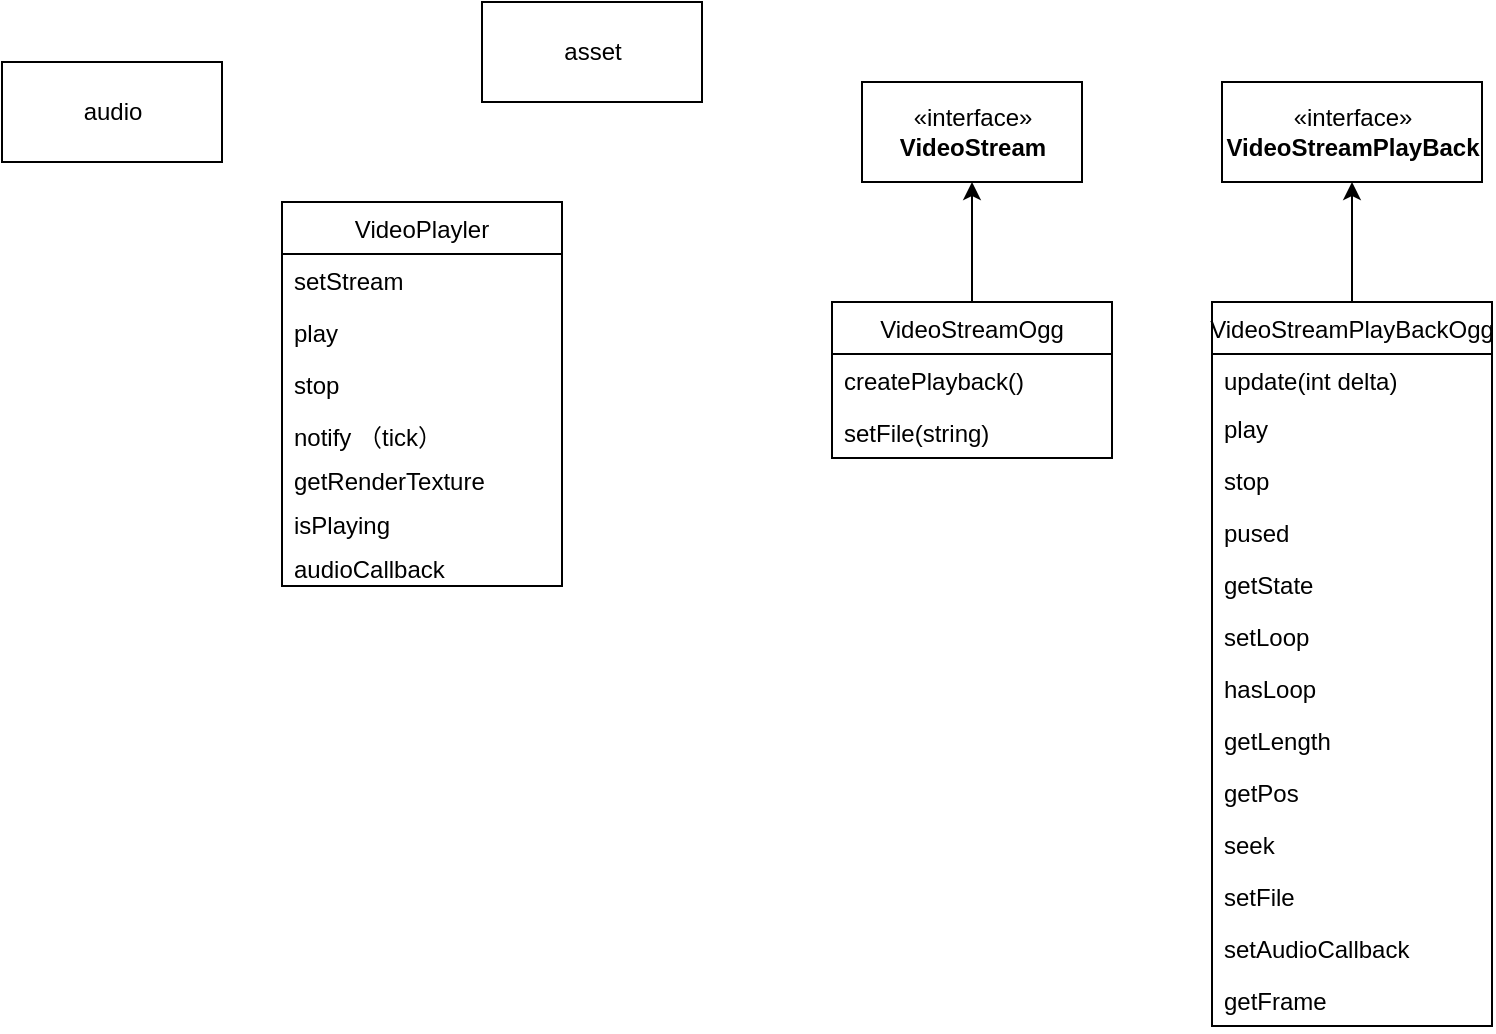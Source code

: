 <mxfile version="20.2.3" type="github">
  <diagram id="_skSHoR6990gK3MCaO5v" name="第 1 页">
    <mxGraphModel dx="1422" dy="794" grid="1" gridSize="10" guides="1" tooltips="1" connect="1" arrows="1" fold="1" page="1" pageScale="1" pageWidth="827" pageHeight="1169" math="0" shadow="0">
      <root>
        <mxCell id="0" />
        <mxCell id="1" parent="0" />
        <mxCell id="bMz3KDqjUEiCrj6q1wUm-2" value="VideoPlayler" style="swimlane;fontStyle=0;childLayout=stackLayout;horizontal=1;startSize=26;fillColor=none;horizontalStack=0;resizeParent=1;resizeParentMax=0;resizeLast=0;collapsible=1;marginBottom=0;" vertex="1" parent="1">
          <mxGeometry x="170" y="110" width="140" height="192" as="geometry" />
        </mxCell>
        <mxCell id="bMz3KDqjUEiCrj6q1wUm-3" value="setStream" style="text;strokeColor=none;fillColor=none;align=left;verticalAlign=top;spacingLeft=4;spacingRight=4;overflow=hidden;rotatable=0;points=[[0,0.5],[1,0.5]];portConstraint=eastwest;" vertex="1" parent="bMz3KDqjUEiCrj6q1wUm-2">
          <mxGeometry y="26" width="140" height="26" as="geometry" />
        </mxCell>
        <mxCell id="bMz3KDqjUEiCrj6q1wUm-4" value="play" style="text;strokeColor=none;fillColor=none;align=left;verticalAlign=top;spacingLeft=4;spacingRight=4;overflow=hidden;rotatable=0;points=[[0,0.5],[1,0.5]];portConstraint=eastwest;" vertex="1" parent="bMz3KDqjUEiCrj6q1wUm-2">
          <mxGeometry y="52" width="140" height="26" as="geometry" />
        </mxCell>
        <mxCell id="bMz3KDqjUEiCrj6q1wUm-6" value="stop" style="text;strokeColor=none;fillColor=none;align=left;verticalAlign=top;spacingLeft=4;spacingRight=4;overflow=hidden;rotatable=0;points=[[0,0.5],[1,0.5]];portConstraint=eastwest;" vertex="1" parent="bMz3KDqjUEiCrj6q1wUm-2">
          <mxGeometry y="78" width="140" height="26" as="geometry" />
        </mxCell>
        <mxCell id="bMz3KDqjUEiCrj6q1wUm-5" value="notify （tick）" style="text;strokeColor=none;fillColor=none;align=left;verticalAlign=top;spacingLeft=4;spacingRight=4;overflow=hidden;rotatable=0;points=[[0,0.5],[1,0.5]];portConstraint=eastwest;" vertex="1" parent="bMz3KDqjUEiCrj6q1wUm-2">
          <mxGeometry y="104" width="140" height="22" as="geometry" />
        </mxCell>
        <mxCell id="bMz3KDqjUEiCrj6q1wUm-7" value="getRenderTexture" style="text;strokeColor=none;fillColor=none;align=left;verticalAlign=top;spacingLeft=4;spacingRight=4;overflow=hidden;rotatable=0;points=[[0,0.5],[1,0.5]];portConstraint=eastwest;" vertex="1" parent="bMz3KDqjUEiCrj6q1wUm-2">
          <mxGeometry y="126" width="140" height="22" as="geometry" />
        </mxCell>
        <mxCell id="bMz3KDqjUEiCrj6q1wUm-8" value="isPlaying" style="text;strokeColor=none;fillColor=none;align=left;verticalAlign=top;spacingLeft=4;spacingRight=4;overflow=hidden;rotatable=0;points=[[0,0.5],[1,0.5]];portConstraint=eastwest;" vertex="1" parent="bMz3KDqjUEiCrj6q1wUm-2">
          <mxGeometry y="148" width="140" height="22" as="geometry" />
        </mxCell>
        <mxCell id="bMz3KDqjUEiCrj6q1wUm-28" value="audioCallback" style="text;strokeColor=none;fillColor=none;align=left;verticalAlign=top;spacingLeft=4;spacingRight=4;overflow=hidden;rotatable=0;points=[[0,0.5],[1,0.5]];portConstraint=eastwest;" vertex="1" parent="bMz3KDqjUEiCrj6q1wUm-2">
          <mxGeometry y="170" width="140" height="22" as="geometry" />
        </mxCell>
        <mxCell id="bMz3KDqjUEiCrj6q1wUm-9" value="«interface»&lt;br&gt;&lt;b&gt;VideoStream&lt;/b&gt;" style="html=1;" vertex="1" parent="1">
          <mxGeometry x="460" y="50" width="110" height="50" as="geometry" />
        </mxCell>
        <mxCell id="bMz3KDqjUEiCrj6q1wUm-10" value="«interface»&lt;br&gt;&lt;b&gt;VideoStreamPlayBack&lt;/b&gt;" style="html=1;" vertex="1" parent="1">
          <mxGeometry x="640" y="50" width="130" height="50" as="geometry" />
        </mxCell>
        <mxCell id="bMz3KDqjUEiCrj6q1wUm-16" style="edgeStyle=orthogonalEdgeStyle;rounded=0;orthogonalLoop=1;jettySize=auto;html=1;entryX=0.5;entryY=1;entryDx=0;entryDy=0;" edge="1" parent="1" source="bMz3KDqjUEiCrj6q1wUm-12" target="bMz3KDqjUEiCrj6q1wUm-9">
          <mxGeometry relative="1" as="geometry" />
        </mxCell>
        <mxCell id="bMz3KDqjUEiCrj6q1wUm-12" value="VideoStreamOgg" style="swimlane;fontStyle=0;childLayout=stackLayout;horizontal=1;startSize=26;fillColor=none;horizontalStack=0;resizeParent=1;resizeParentMax=0;resizeLast=0;collapsible=1;marginBottom=0;" vertex="1" parent="1">
          <mxGeometry x="445" y="160" width="140" height="78" as="geometry" />
        </mxCell>
        <mxCell id="bMz3KDqjUEiCrj6q1wUm-13" value="createPlayback()" style="text;strokeColor=none;fillColor=none;align=left;verticalAlign=top;spacingLeft=4;spacingRight=4;overflow=hidden;rotatable=0;points=[[0,0.5],[1,0.5]];portConstraint=eastwest;" vertex="1" parent="bMz3KDqjUEiCrj6q1wUm-12">
          <mxGeometry y="26" width="140" height="26" as="geometry" />
        </mxCell>
        <mxCell id="bMz3KDqjUEiCrj6q1wUm-14" value="setFile(string)" style="text;strokeColor=none;fillColor=none;align=left;verticalAlign=top;spacingLeft=4;spacingRight=4;overflow=hidden;rotatable=0;points=[[0,0.5],[1,0.5]];portConstraint=eastwest;" vertex="1" parent="bMz3KDqjUEiCrj6q1wUm-12">
          <mxGeometry y="52" width="140" height="26" as="geometry" />
        </mxCell>
        <mxCell id="bMz3KDqjUEiCrj6q1wUm-22" style="edgeStyle=orthogonalEdgeStyle;rounded=0;orthogonalLoop=1;jettySize=auto;html=1;" edge="1" parent="1" source="bMz3KDqjUEiCrj6q1wUm-17" target="bMz3KDqjUEiCrj6q1wUm-10">
          <mxGeometry relative="1" as="geometry" />
        </mxCell>
        <mxCell id="bMz3KDqjUEiCrj6q1wUm-17" value="VideoStreamPlayBackOgg" style="swimlane;fontStyle=0;childLayout=stackLayout;horizontal=1;startSize=26;fillColor=none;horizontalStack=0;resizeParent=1;resizeParentMax=0;resizeLast=0;collapsible=1;marginBottom=0;" vertex="1" parent="1">
          <mxGeometry x="635" y="160" width="140" height="362" as="geometry" />
        </mxCell>
        <mxCell id="bMz3KDqjUEiCrj6q1wUm-18" value="update(int delta)" style="text;strokeColor=none;fillColor=none;align=left;verticalAlign=top;spacingLeft=4;spacingRight=4;overflow=hidden;rotatable=0;points=[[0,0.5],[1,0.5]];portConstraint=eastwest;" vertex="1" parent="bMz3KDqjUEiCrj6q1wUm-17">
          <mxGeometry y="26" width="140" height="24" as="geometry" />
        </mxCell>
        <mxCell id="bMz3KDqjUEiCrj6q1wUm-19" value="play" style="text;strokeColor=none;fillColor=none;align=left;verticalAlign=top;spacingLeft=4;spacingRight=4;overflow=hidden;rotatable=0;points=[[0,0.5],[1,0.5]];portConstraint=eastwest;" vertex="1" parent="bMz3KDqjUEiCrj6q1wUm-17">
          <mxGeometry y="50" width="140" height="26" as="geometry" />
        </mxCell>
        <mxCell id="bMz3KDqjUEiCrj6q1wUm-20" value="stop" style="text;strokeColor=none;fillColor=none;align=left;verticalAlign=top;spacingLeft=4;spacingRight=4;overflow=hidden;rotatable=0;points=[[0,0.5],[1,0.5]];portConstraint=eastwest;" vertex="1" parent="bMz3KDqjUEiCrj6q1wUm-17">
          <mxGeometry y="76" width="140" height="26" as="geometry" />
        </mxCell>
        <mxCell id="bMz3KDqjUEiCrj6q1wUm-29" value="pused" style="text;strokeColor=none;fillColor=none;align=left;verticalAlign=top;spacingLeft=4;spacingRight=4;overflow=hidden;rotatable=0;points=[[0,0.5],[1,0.5]];portConstraint=eastwest;" vertex="1" parent="bMz3KDqjUEiCrj6q1wUm-17">
          <mxGeometry y="102" width="140" height="26" as="geometry" />
        </mxCell>
        <mxCell id="bMz3KDqjUEiCrj6q1wUm-30" value="getState" style="text;strokeColor=none;fillColor=none;align=left;verticalAlign=top;spacingLeft=4;spacingRight=4;overflow=hidden;rotatable=0;points=[[0,0.5],[1,0.5]];portConstraint=eastwest;" vertex="1" parent="bMz3KDqjUEiCrj6q1wUm-17">
          <mxGeometry y="128" width="140" height="26" as="geometry" />
        </mxCell>
        <mxCell id="bMz3KDqjUEiCrj6q1wUm-31" value="setLoop" style="text;strokeColor=none;fillColor=none;align=left;verticalAlign=top;spacingLeft=4;spacingRight=4;overflow=hidden;rotatable=0;points=[[0,0.5],[1,0.5]];portConstraint=eastwest;" vertex="1" parent="bMz3KDqjUEiCrj6q1wUm-17">
          <mxGeometry y="154" width="140" height="26" as="geometry" />
        </mxCell>
        <mxCell id="bMz3KDqjUEiCrj6q1wUm-23" value="hasLoop" style="text;strokeColor=none;fillColor=none;align=left;verticalAlign=top;spacingLeft=4;spacingRight=4;overflow=hidden;rotatable=0;points=[[0,0.5],[1,0.5]];portConstraint=eastwest;" vertex="1" parent="bMz3KDqjUEiCrj6q1wUm-17">
          <mxGeometry y="180" width="140" height="26" as="geometry" />
        </mxCell>
        <mxCell id="bMz3KDqjUEiCrj6q1wUm-32" value="getLength" style="text;strokeColor=none;fillColor=none;align=left;verticalAlign=top;spacingLeft=4;spacingRight=4;overflow=hidden;rotatable=0;points=[[0,0.5],[1,0.5]];portConstraint=eastwest;" vertex="1" parent="bMz3KDqjUEiCrj6q1wUm-17">
          <mxGeometry y="206" width="140" height="26" as="geometry" />
        </mxCell>
        <mxCell id="bMz3KDqjUEiCrj6q1wUm-33" value="getPos" style="text;strokeColor=none;fillColor=none;align=left;verticalAlign=top;spacingLeft=4;spacingRight=4;overflow=hidden;rotatable=0;points=[[0,0.5],[1,0.5]];portConstraint=eastwest;" vertex="1" parent="bMz3KDqjUEiCrj6q1wUm-17">
          <mxGeometry y="232" width="140" height="26" as="geometry" />
        </mxCell>
        <mxCell id="bMz3KDqjUEiCrj6q1wUm-34" value="seek" style="text;strokeColor=none;fillColor=none;align=left;verticalAlign=top;spacingLeft=4;spacingRight=4;overflow=hidden;rotatable=0;points=[[0,0.5],[1,0.5]];portConstraint=eastwest;" vertex="1" parent="bMz3KDqjUEiCrj6q1wUm-17">
          <mxGeometry y="258" width="140" height="26" as="geometry" />
        </mxCell>
        <mxCell id="bMz3KDqjUEiCrj6q1wUm-24" value="setFile" style="text;strokeColor=none;fillColor=none;align=left;verticalAlign=top;spacingLeft=4;spacingRight=4;overflow=hidden;rotatable=0;points=[[0,0.5],[1,0.5]];portConstraint=eastwest;" vertex="1" parent="bMz3KDqjUEiCrj6q1wUm-17">
          <mxGeometry y="284" width="140" height="26" as="geometry" />
        </mxCell>
        <mxCell id="bMz3KDqjUEiCrj6q1wUm-27" value="setAudioCallback" style="text;strokeColor=none;fillColor=none;align=left;verticalAlign=top;spacingLeft=4;spacingRight=4;overflow=hidden;rotatable=0;points=[[0,0.5],[1,0.5]];portConstraint=eastwest;" vertex="1" parent="bMz3KDqjUEiCrj6q1wUm-17">
          <mxGeometry y="310" width="140" height="26" as="geometry" />
        </mxCell>
        <mxCell id="bMz3KDqjUEiCrj6q1wUm-36" value="getFrame" style="text;strokeColor=none;fillColor=none;align=left;verticalAlign=top;spacingLeft=4;spacingRight=4;overflow=hidden;rotatable=0;points=[[0,0.5],[1,0.5]];portConstraint=eastwest;" vertex="1" parent="bMz3KDqjUEiCrj6q1wUm-17">
          <mxGeometry y="336" width="140" height="26" as="geometry" />
        </mxCell>
        <mxCell id="bMz3KDqjUEiCrj6q1wUm-26" value="audio" style="html=1;" vertex="1" parent="1">
          <mxGeometry x="30" y="40" width="110" height="50" as="geometry" />
        </mxCell>
        <mxCell id="bMz3KDqjUEiCrj6q1wUm-35" value="asset" style="html=1;" vertex="1" parent="1">
          <mxGeometry x="270" y="10" width="110" height="50" as="geometry" />
        </mxCell>
      </root>
    </mxGraphModel>
  </diagram>
</mxfile>
